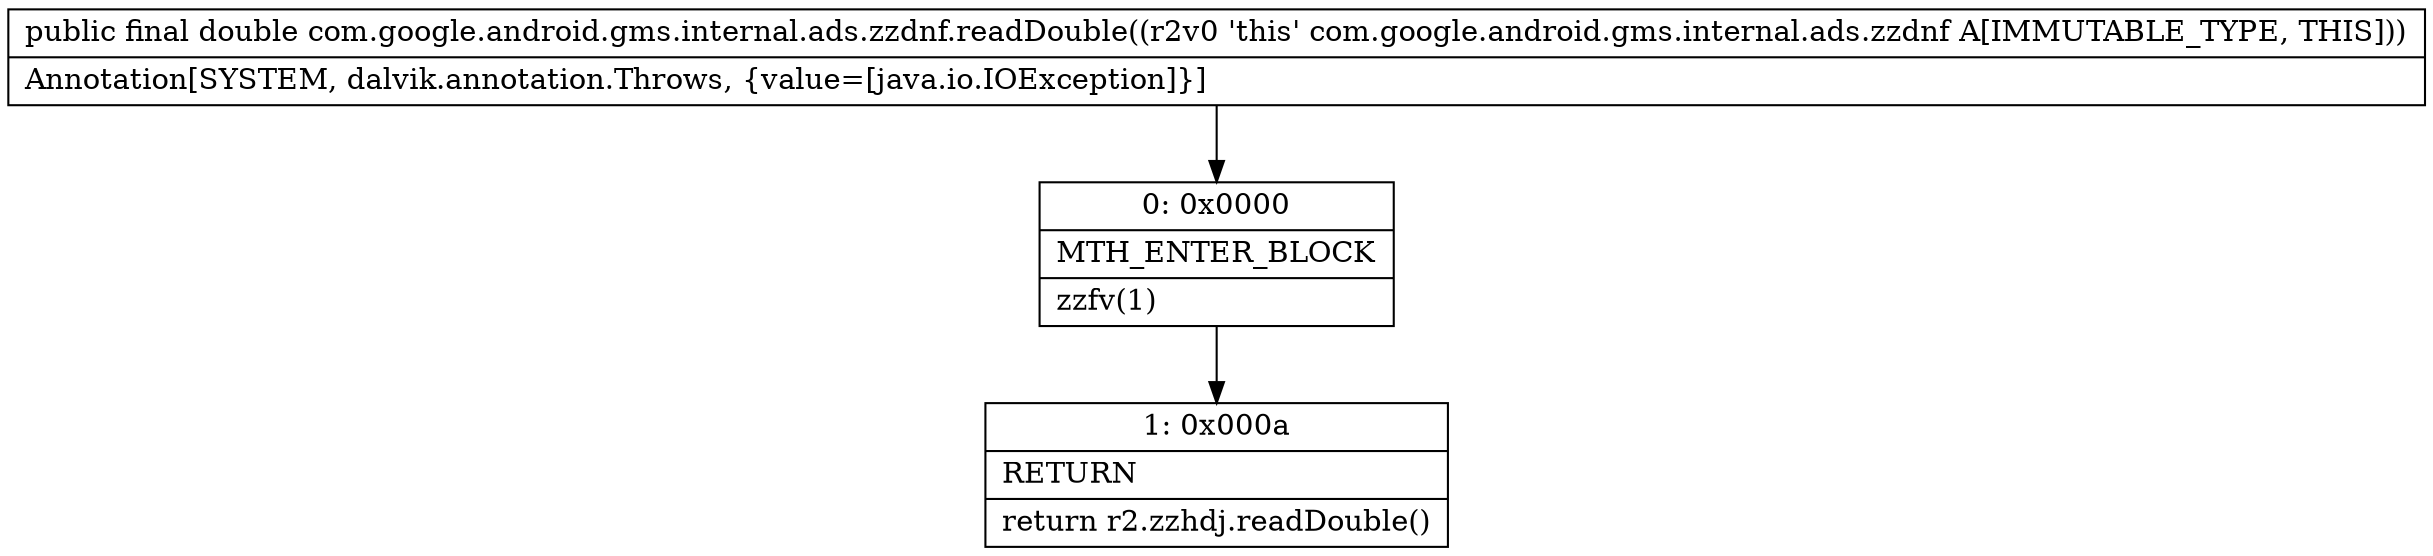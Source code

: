digraph "CFG forcom.google.android.gms.internal.ads.zzdnf.readDouble()D" {
Node_0 [shape=record,label="{0\:\ 0x0000|MTH_ENTER_BLOCK\l|zzfv(1)\l}"];
Node_1 [shape=record,label="{1\:\ 0x000a|RETURN\l|return r2.zzhdj.readDouble()\l}"];
MethodNode[shape=record,label="{public final double com.google.android.gms.internal.ads.zzdnf.readDouble((r2v0 'this' com.google.android.gms.internal.ads.zzdnf A[IMMUTABLE_TYPE, THIS]))  | Annotation[SYSTEM, dalvik.annotation.Throws, \{value=[java.io.IOException]\}]\l}"];
MethodNode -> Node_0;
Node_0 -> Node_1;
}

